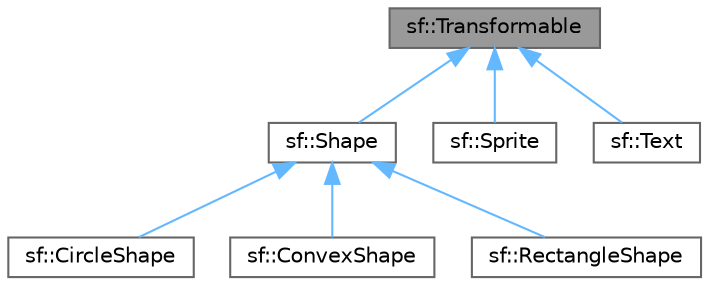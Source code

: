 digraph "sf::Transformable"
{
 // LATEX_PDF_SIZE
  bgcolor="transparent";
  edge [fontname=Helvetica,fontsize=10,labelfontname=Helvetica,labelfontsize=10];
  node [fontname=Helvetica,fontsize=10,shape=box,height=0.2,width=0.4];
  Node1 [id="Node000001",label="sf::Transformable",height=0.2,width=0.4,color="gray40", fillcolor="grey60", style="filled", fontcolor="black",tooltip="Decomposed transform defined by a position, a rotation and a scale."];
  Node1 -> Node2 [id="edge1_Node000001_Node000002",dir="back",color="steelblue1",style="solid",tooltip=" "];
  Node2 [id="Node000002",label="sf::Shape",height=0.2,width=0.4,color="gray40", fillcolor="white", style="filled",URL="$classsf_1_1_shape.html",tooltip="Base class for textured shapes with outline."];
  Node2 -> Node3 [id="edge2_Node000002_Node000003",dir="back",color="steelblue1",style="solid",tooltip=" "];
  Node3 [id="Node000003",label="sf::CircleShape",height=0.2,width=0.4,color="gray40", fillcolor="white", style="filled",URL="$classsf_1_1_circle_shape.html",tooltip="Specialized shape representing a circle."];
  Node2 -> Node4 [id="edge3_Node000002_Node000004",dir="back",color="steelblue1",style="solid",tooltip=" "];
  Node4 [id="Node000004",label="sf::ConvexShape",height=0.2,width=0.4,color="gray40", fillcolor="white", style="filled",URL="$classsf_1_1_convex_shape.html",tooltip="Specialized shape representing a convex polygon."];
  Node2 -> Node5 [id="edge4_Node000002_Node000005",dir="back",color="steelblue1",style="solid",tooltip=" "];
  Node5 [id="Node000005",label="sf::RectangleShape",height=0.2,width=0.4,color="gray40", fillcolor="white", style="filled",URL="$classsf_1_1_rectangle_shape.html",tooltip="Specialized shape representing a rectangle."];
  Node1 -> Node6 [id="edge5_Node000001_Node000006",dir="back",color="steelblue1",style="solid",tooltip=" "];
  Node6 [id="Node000006",label="sf::Sprite",height=0.2,width=0.4,color="gray40", fillcolor="white", style="filled",URL="$classsf_1_1_sprite.html",tooltip="Drawable representation of a texture, with its own transformations, color, etc."];
  Node1 -> Node7 [id="edge6_Node000001_Node000007",dir="back",color="steelblue1",style="solid",tooltip=" "];
  Node7 [id="Node000007",label="sf::Text",height=0.2,width=0.4,color="gray40", fillcolor="white", style="filled",URL="$classsf_1_1_text.html",tooltip="Graphical text that can be drawn to a render target."];
}
